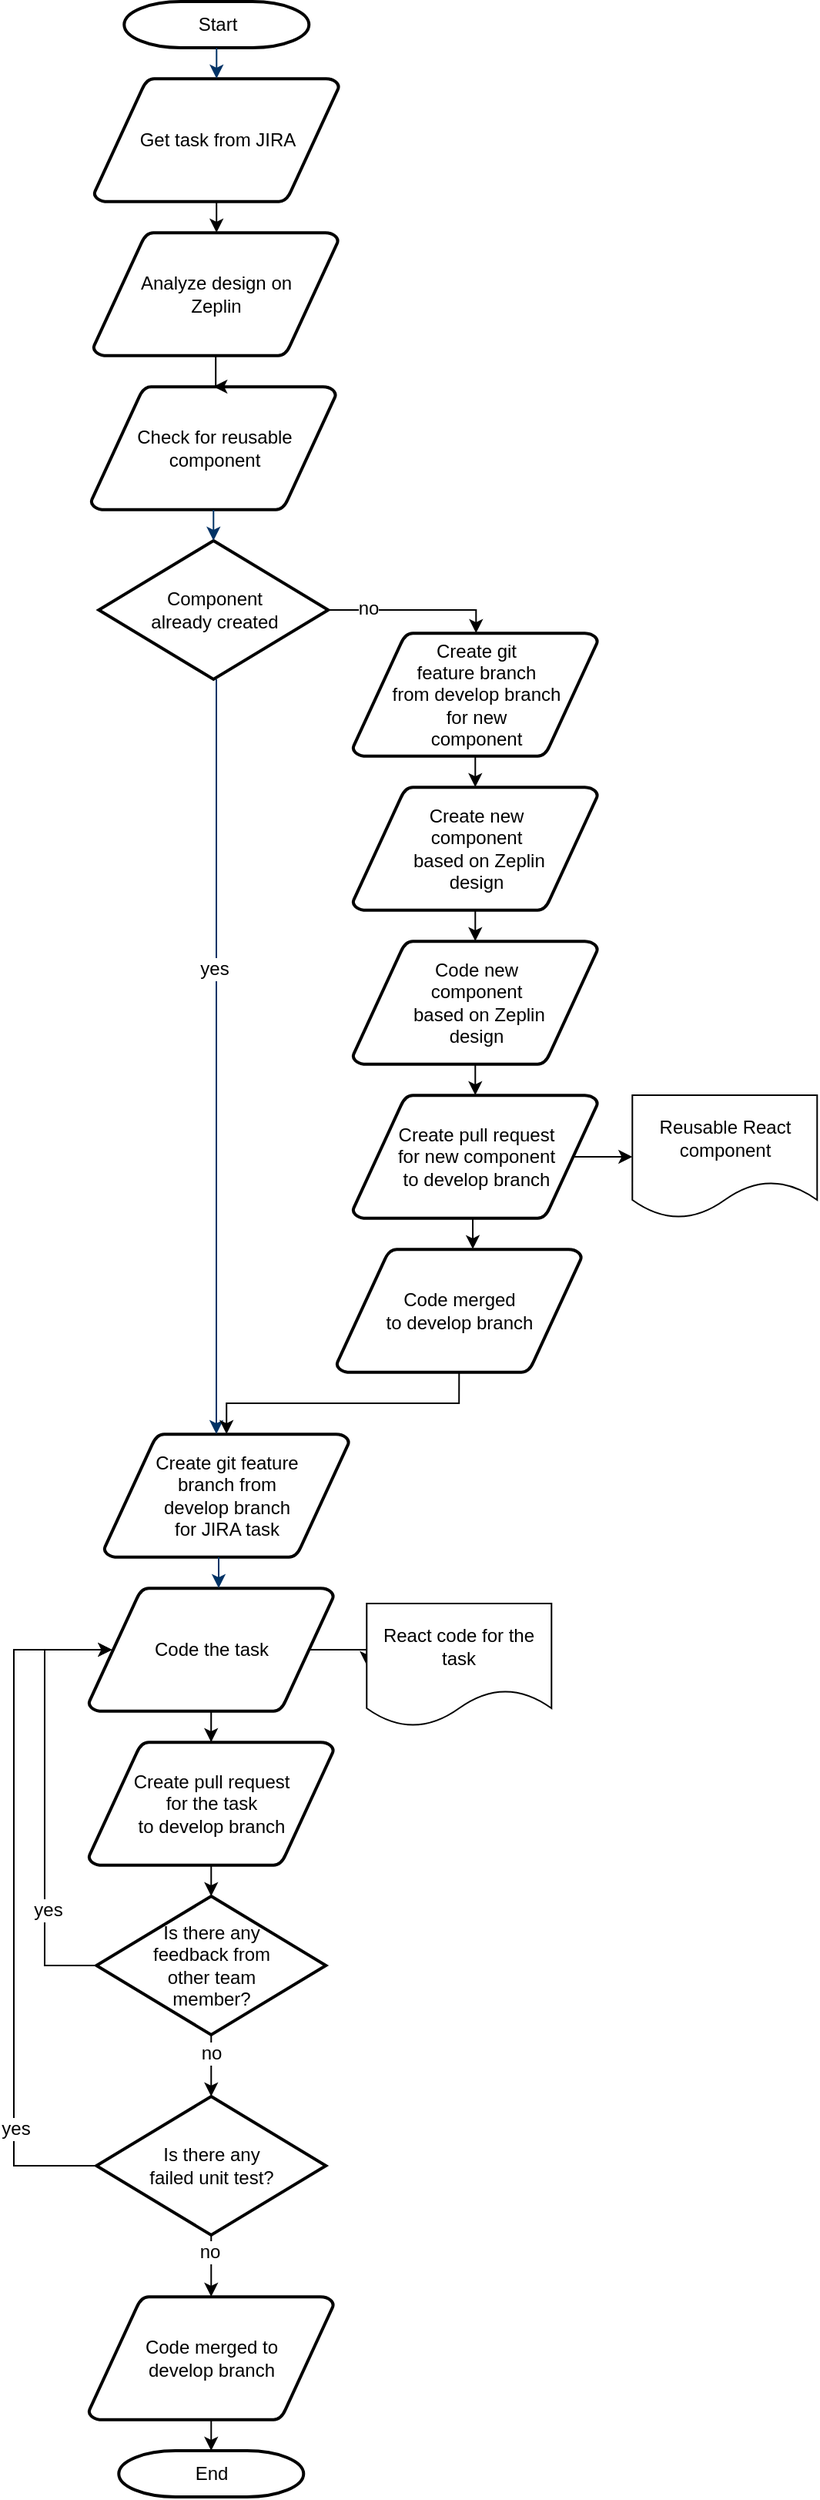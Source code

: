 <mxfile version="12.4.3" type="device" pages="1"><diagram id="6a731a19-8d31-9384-78a2-239565b7b9f0" name="Page-1"><mxGraphModel dx="1678" dy="1066" grid="1" gridSize="10" guides="1" tooltips="1" connect="1" arrows="1" fold="1" page="1" pageScale="1" pageWidth="827" pageHeight="869" background="#ffffff" math="0" shadow="0"><root><mxCell id="0"/><mxCell id="1" parent="0"/><mxCell id="2" value="&lt;div&gt;Start&lt;/div&gt;" style="shape=mxgraph.flowchart.terminator;strokeWidth=2;gradientColor=none;gradientDirection=north;fontStyle=0;html=1;" parent="1" vertex="1"><mxGeometry x="251.64" y="80" width="120" height="30" as="geometry"/></mxCell><mxCell id="Mdln-EjMEMkMVRNfwPRI-56" value="" style="edgeStyle=orthogonalEdgeStyle;rounded=0;orthogonalLoop=1;jettySize=auto;html=1;" edge="1" parent="1" source="3" target="Mdln-EjMEMkMVRNfwPRI-55"><mxGeometry relative="1" as="geometry"/></mxCell><mxCell id="3" value="Get task from JIRA" style="shape=mxgraph.flowchart.data;strokeWidth=2;gradientColor=none;gradientDirection=north;fontStyle=0;html=1;" parent="1" vertex="1"><mxGeometry x="232.14" y="130" width="159" height="80" as="geometry"/></mxCell><mxCell id="4" value="&lt;div&gt;Create git feature&lt;/div&gt;&lt;div&gt;branch from &lt;br&gt;&lt;/div&gt;&lt;div&gt;develop branch &lt;br&gt;&lt;/div&gt;&lt;div&gt;for JIRA task&lt;/div&gt;" style="shape=mxgraph.flowchart.data;strokeWidth=2;gradientColor=none;gradientDirection=north;fontStyle=0;html=1;" parent="1" vertex="1"><mxGeometry x="238.64" y="1010" width="159" height="80" as="geometry"/></mxCell><mxCell id="5" value="&lt;div&gt;Check for reusable&lt;/div&gt;&lt;div&gt; component&lt;/div&gt;" style="shape=mxgraph.flowchart.data;strokeWidth=2;gradientColor=none;gradientDirection=north;fontStyle=0;html=1;" parent="1" vertex="1"><mxGeometry x="230.14" y="330" width="159" height="80" as="geometry"/></mxCell><mxCell id="Mdln-EjMEMkMVRNfwPRI-68" style="edgeStyle=orthogonalEdgeStyle;rounded=0;orthogonalLoop=1;jettySize=auto;html=1;exitX=1;exitY=0.5;exitDx=0;exitDy=0;exitPerimeter=0;" edge="1" parent="1" source="6" target="Mdln-EjMEMkMVRNfwPRI-58"><mxGeometry relative="1" as="geometry"><Array as="points"><mxPoint x="480.14" y="475"/></Array></mxGeometry></mxCell><mxCell id="Mdln-EjMEMkMVRNfwPRI-76" value="&lt;div&gt;no&lt;/div&gt;" style="text;html=1;align=center;verticalAlign=middle;resizable=0;points=[];;labelBackgroundColor=#ffffff;" vertex="1" connectable="0" parent="Mdln-EjMEMkMVRNfwPRI-68"><mxGeometry x="-0.537" y="1" relative="1" as="geometry"><mxPoint as="offset"/></mxGeometry></mxCell><mxCell id="6" value="Component&lt;br&gt;already created" style="shape=mxgraph.flowchart.decision;strokeWidth=2;gradientColor=none;gradientDirection=north;fontStyle=0;html=1;" parent="1" vertex="1"><mxGeometry x="235.14" y="430" width="149" height="90" as="geometry"/></mxCell><mxCell id="7" style="fontStyle=1;strokeColor=#003366;strokeWidth=1;html=1;" parent="1" source="2" target="3" edge="1"><mxGeometry relative="1" as="geometry"/></mxCell><mxCell id="9" style="entryX=0.5;entryY=0;entryPerimeter=0;fontStyle=1;strokeColor=#003366;strokeWidth=1;html=1;" parent="1" source="5" target="6" edge="1"><mxGeometry relative="1" as="geometry"/></mxCell><mxCell id="12" value="" style="edgeStyle=elbowEdgeStyle;elbow=horizontal;fontColor=#001933;fontStyle=1;strokeColor=#003366;strokeWidth=1;html=1;" parent="1" source="6" target="4" edge="1"><mxGeometry x="1.64" y="170" width="100" height="100" as="geometry"><mxPoint x="1.64" y="270" as="sourcePoint"/><mxPoint x="101.64" y="170" as="targetPoint"/></mxGeometry></mxCell><mxCell id="Mdln-EjMEMkMVRNfwPRI-66" value="&lt;div&gt;yes&lt;/div&gt;" style="text;html=1;align=center;verticalAlign=middle;resizable=0;points=[];;labelBackgroundColor=#ffffff;" vertex="1" connectable="0" parent="12"><mxGeometry relative="1" as="geometry"><mxPoint x="-2" y="-57" as="offset"/></mxGeometry></mxCell><mxCell id="Mdln-EjMEMkMVRNfwPRI-80" style="edgeStyle=orthogonalEdgeStyle;rounded=0;orthogonalLoop=1;jettySize=auto;html=1;exitX=0.905;exitY=0.5;exitDx=0;exitDy=0;exitPerimeter=0;entryX=0;entryY=0.5;entryDx=0;entryDy=0;" edge="1" parent="1" source="13" target="Mdln-EjMEMkMVRNfwPRI-79"><mxGeometry relative="1" as="geometry"/></mxCell><mxCell id="Mdln-EjMEMkMVRNfwPRI-83" style="edgeStyle=orthogonalEdgeStyle;rounded=0;orthogonalLoop=1;jettySize=auto;html=1;exitX=0.5;exitY=1;exitDx=0;exitDy=0;exitPerimeter=0;" edge="1" parent="1" source="13" target="Mdln-EjMEMkMVRNfwPRI-82"><mxGeometry relative="1" as="geometry"/></mxCell><mxCell id="13" value="Code the task" style="shape=mxgraph.flowchart.data;strokeWidth=2;gradientColor=none;gradientDirection=north;fontStyle=0;html=1;" parent="1" vertex="1"><mxGeometry x="228.64" y="1110" width="159" height="80" as="geometry"/></mxCell><mxCell id="17" value="" style="edgeStyle=elbowEdgeStyle;elbow=horizontal;fontStyle=1;strokeColor=#003366;strokeWidth=1;html=1;" parent="1" source="4" target="13" edge="1"><mxGeometry x="-0.86" y="630" width="100" height="100" as="geometry"><mxPoint x="-0.86" y="730" as="sourcePoint"/><mxPoint x="99.14" y="630" as="targetPoint"/></mxGeometry></mxCell><mxCell id="Mdln-EjMEMkMVRNfwPRI-57" value="" style="edgeStyle=orthogonalEdgeStyle;rounded=0;orthogonalLoop=1;jettySize=auto;html=1;" edge="1" parent="1" source="Mdln-EjMEMkMVRNfwPRI-55" target="5"><mxGeometry relative="1" as="geometry"/></mxCell><mxCell id="Mdln-EjMEMkMVRNfwPRI-55" value="Analyze design on&lt;br&gt;Zeplin" style="shape=mxgraph.flowchart.data;strokeWidth=2;gradientColor=none;gradientDirection=north;fontStyle=0;html=1;" vertex="1" parent="1"><mxGeometry x="231.64" y="230" width="159" height="80" as="geometry"/></mxCell><mxCell id="Mdln-EjMEMkMVRNfwPRI-69" style="edgeStyle=orthogonalEdgeStyle;rounded=0;orthogonalLoop=1;jettySize=auto;html=1;exitX=0.5;exitY=1;exitDx=0;exitDy=0;exitPerimeter=0;entryX=0.5;entryY=0;entryDx=0;entryDy=0;entryPerimeter=0;" edge="1" parent="1" source="Mdln-EjMEMkMVRNfwPRI-58" target="Mdln-EjMEMkMVRNfwPRI-67"><mxGeometry relative="1" as="geometry"/></mxCell><mxCell id="Mdln-EjMEMkMVRNfwPRI-58" value="&lt;div&gt;Create git &lt;br&gt;&lt;/div&gt;&lt;div&gt;feature branch&lt;/div&gt;&lt;div&gt;from develop branch&lt;/div&gt;&lt;div&gt;for new&lt;/div&gt;&lt;div&gt;component&lt;br&gt;&lt;/div&gt;" style="shape=mxgraph.flowchart.data;strokeWidth=2;gradientColor=none;gradientDirection=north;fontStyle=0;html=1;" vertex="1" parent="1"><mxGeometry x="400.14" y="490" width="159" height="80" as="geometry"/></mxCell><mxCell id="Mdln-EjMEMkMVRNfwPRI-71" style="edgeStyle=orthogonalEdgeStyle;rounded=0;orthogonalLoop=1;jettySize=auto;html=1;exitX=0.5;exitY=1;exitDx=0;exitDy=0;exitPerimeter=0;entryX=0.5;entryY=0;entryDx=0;entryDy=0;entryPerimeter=0;" edge="1" parent="1" source="Mdln-EjMEMkMVRNfwPRI-67" target="Mdln-EjMEMkMVRNfwPRI-70"><mxGeometry relative="1" as="geometry"/></mxCell><mxCell id="Mdln-EjMEMkMVRNfwPRI-67" value="&lt;div&gt;Create new&lt;/div&gt;&lt;div&gt;component&lt;br&gt;&lt;/div&gt;&lt;div&gt;&amp;nbsp;based on Zeplin&lt;/div&gt;&lt;div&gt;design&lt;br&gt;&lt;/div&gt;" style="shape=mxgraph.flowchart.data;strokeWidth=2;gradientColor=none;gradientDirection=north;fontStyle=0;html=1;" vertex="1" parent="1"><mxGeometry x="400.14" y="590" width="159" height="80" as="geometry"/></mxCell><mxCell id="Mdln-EjMEMkMVRNfwPRI-74" style="edgeStyle=orthogonalEdgeStyle;rounded=0;orthogonalLoop=1;jettySize=auto;html=1;exitX=0.5;exitY=1;exitDx=0;exitDy=0;exitPerimeter=0;entryX=0.5;entryY=0;entryDx=0;entryDy=0;entryPerimeter=0;" edge="1" parent="1" source="Mdln-EjMEMkMVRNfwPRI-70" target="Mdln-EjMEMkMVRNfwPRI-73"><mxGeometry relative="1" as="geometry"/></mxCell><mxCell id="Mdln-EjMEMkMVRNfwPRI-70" value="&lt;div&gt;Code new&lt;/div&gt;&lt;div&gt;component&lt;br&gt;&lt;/div&gt;&lt;div&gt;&amp;nbsp;based on Zeplin&lt;/div&gt;&lt;div&gt;design&lt;br&gt;&lt;/div&gt;" style="shape=mxgraph.flowchart.data;strokeWidth=2;gradientColor=none;gradientDirection=north;fontStyle=0;html=1;" vertex="1" parent="1"><mxGeometry x="400.14" y="690" width="159" height="80" as="geometry"/></mxCell><mxCell id="Mdln-EjMEMkMVRNfwPRI-78" style="edgeStyle=orthogonalEdgeStyle;rounded=0;orthogonalLoop=1;jettySize=auto;html=1;exitX=0.905;exitY=0.5;exitDx=0;exitDy=0;exitPerimeter=0;entryX=0;entryY=0.5;entryDx=0;entryDy=0;" edge="1" parent="1" source="Mdln-EjMEMkMVRNfwPRI-73" target="Mdln-EjMEMkMVRNfwPRI-77"><mxGeometry relative="1" as="geometry"/></mxCell><mxCell id="Mdln-EjMEMkMVRNfwPRI-96" style="edgeStyle=orthogonalEdgeStyle;rounded=0;orthogonalLoop=1;jettySize=auto;html=1;exitX=0.5;exitY=1;exitDx=0;exitDy=0;exitPerimeter=0;entryX=0.556;entryY=-0.001;entryDx=0;entryDy=0;entryPerimeter=0;" edge="1" parent="1" source="Mdln-EjMEMkMVRNfwPRI-73" target="Mdln-EjMEMkMVRNfwPRI-94"><mxGeometry relative="1" as="geometry"/></mxCell><mxCell id="Mdln-EjMEMkMVRNfwPRI-73" value="&lt;div&gt;Create pull request&lt;/div&gt;&lt;div&gt;for new component&lt;br&gt;to develop branch&lt;br&gt;&lt;/div&gt;" style="shape=mxgraph.flowchart.data;strokeWidth=2;gradientColor=none;gradientDirection=north;fontStyle=0;html=1;" vertex="1" parent="1"><mxGeometry x="400.14" y="790" width="159" height="80" as="geometry"/></mxCell><mxCell id="Mdln-EjMEMkMVRNfwPRI-77" value="Reusable React component" style="shape=document;whiteSpace=wrap;html=1;boundedLbl=1;" vertex="1" parent="1"><mxGeometry x="581.64" y="790" width="120" height="80" as="geometry"/></mxCell><mxCell id="Mdln-EjMEMkMVRNfwPRI-79" value="React code for the task" style="shape=document;whiteSpace=wrap;html=1;boundedLbl=1;" vertex="1" parent="1"><mxGeometry x="409.14" y="1120" width="120" height="80" as="geometry"/></mxCell><mxCell id="Mdln-EjMEMkMVRNfwPRI-87" style="edgeStyle=orthogonalEdgeStyle;rounded=0;orthogonalLoop=1;jettySize=auto;html=1;exitX=0.5;exitY=1;exitDx=0;exitDy=0;exitPerimeter=0;entryX=0.5;entryY=0;entryDx=0;entryDy=0;entryPerimeter=0;" edge="1" parent="1" source="Mdln-EjMEMkMVRNfwPRI-82" target="Mdln-EjMEMkMVRNfwPRI-86"><mxGeometry relative="1" as="geometry"/></mxCell><mxCell id="Mdln-EjMEMkMVRNfwPRI-82" value="&lt;div&gt;Create pull request&lt;/div&gt;&lt;div&gt;for the task&lt;br&gt;to develop branch&lt;br&gt;&lt;/div&gt;" style="shape=mxgraph.flowchart.data;strokeWidth=2;gradientColor=none;gradientDirection=north;fontStyle=0;html=1;" vertex="1" parent="1"><mxGeometry x="228.64" y="1210" width="159" height="80" as="geometry"/></mxCell><mxCell id="Mdln-EjMEMkMVRNfwPRI-91" style="edgeStyle=orthogonalEdgeStyle;rounded=0;orthogonalLoop=1;jettySize=auto;html=1;exitX=0.5;exitY=1;exitDx=0;exitDy=0;exitPerimeter=0;entryX=0.5;entryY=0;entryDx=0;entryDy=0;entryPerimeter=0;" edge="1" parent="1" source="Mdln-EjMEMkMVRNfwPRI-86" target="Mdln-EjMEMkMVRNfwPRI-90"><mxGeometry relative="1" as="geometry"/></mxCell><mxCell id="Mdln-EjMEMkMVRNfwPRI-107" value="no" style="text;html=1;align=center;verticalAlign=middle;resizable=0;points=[];;labelBackgroundColor=#ffffff;" vertex="1" connectable="0" parent="Mdln-EjMEMkMVRNfwPRI-91"><mxGeometry x="-0.412" relative="1" as="geometry"><mxPoint as="offset"/></mxGeometry></mxCell><mxCell id="Mdln-EjMEMkMVRNfwPRI-103" style="edgeStyle=orthogonalEdgeStyle;rounded=0;orthogonalLoop=1;jettySize=auto;html=1;exitX=0;exitY=0.5;exitDx=0;exitDy=0;exitPerimeter=0;entryX=0.095;entryY=0.5;entryDx=0;entryDy=0;entryPerimeter=0;" edge="1" parent="1" source="Mdln-EjMEMkMVRNfwPRI-86" target="13"><mxGeometry relative="1" as="geometry"><Array as="points"><mxPoint x="200" y="1355"/><mxPoint x="200" y="1150"/></Array></mxGeometry></mxCell><mxCell id="Mdln-EjMEMkMVRNfwPRI-104" value="yes" style="text;html=1;align=center;verticalAlign=middle;resizable=0;points=[];;labelBackgroundColor=#ffffff;" vertex="1" connectable="0" parent="Mdln-EjMEMkMVRNfwPRI-103"><mxGeometry x="-0.508" y="-2" relative="1" as="geometry"><mxPoint as="offset"/></mxGeometry></mxCell><mxCell id="Mdln-EjMEMkMVRNfwPRI-86" value="&lt;div&gt;Is there any&lt;/div&gt;&lt;div&gt;feedback from&lt;/div&gt;&lt;div&gt;other team&lt;/div&gt;&lt;div&gt;member?&lt;br&gt;&lt;/div&gt;" style="shape=mxgraph.flowchart.decision;strokeWidth=2;gradientColor=none;gradientDirection=north;fontStyle=0;html=1;" vertex="1" parent="1"><mxGeometry x="233.64" y="1310" width="149" height="90" as="geometry"/></mxCell><mxCell id="Mdln-EjMEMkMVRNfwPRI-100" style="edgeStyle=orthogonalEdgeStyle;rounded=0;orthogonalLoop=1;jettySize=auto;html=1;exitX=0.5;exitY=1;exitDx=0;exitDy=0;exitPerimeter=0;entryX=0.5;entryY=0;entryDx=0;entryDy=0;entryPerimeter=0;" edge="1" parent="1" source="Mdln-EjMEMkMVRNfwPRI-90" target="Mdln-EjMEMkMVRNfwPRI-99"><mxGeometry relative="1" as="geometry"/></mxCell><mxCell id="Mdln-EjMEMkMVRNfwPRI-106" value="no" style="text;html=1;align=center;verticalAlign=middle;resizable=0;points=[];;labelBackgroundColor=#ffffff;" vertex="1" connectable="0" parent="Mdln-EjMEMkMVRNfwPRI-100"><mxGeometry x="-0.471" y="-1" relative="1" as="geometry"><mxPoint as="offset"/></mxGeometry></mxCell><mxCell id="Mdln-EjMEMkMVRNfwPRI-108" style="edgeStyle=orthogonalEdgeStyle;rounded=0;orthogonalLoop=1;jettySize=auto;html=1;exitX=0;exitY=0.5;exitDx=0;exitDy=0;exitPerimeter=0;entryX=0.095;entryY=0.5;entryDx=0;entryDy=0;entryPerimeter=0;" edge="1" parent="1" source="Mdln-EjMEMkMVRNfwPRI-90" target="13"><mxGeometry relative="1" as="geometry"><Array as="points"><mxPoint x="180" y="1485"/><mxPoint x="180" y="1150"/></Array></mxGeometry></mxCell><mxCell id="Mdln-EjMEMkMVRNfwPRI-109" value="yes" style="text;html=1;align=center;verticalAlign=middle;resizable=0;points=[];;labelBackgroundColor=#ffffff;" vertex="1" connectable="0" parent="Mdln-EjMEMkMVRNfwPRI-108"><mxGeometry x="-0.766" y="-24" relative="1" as="geometry"><mxPoint as="offset"/></mxGeometry></mxCell><mxCell id="Mdln-EjMEMkMVRNfwPRI-90" value="&lt;div&gt;Is there any&lt;/div&gt;&lt;div&gt;failed unit test?&lt;br&gt;&lt;/div&gt;" style="shape=mxgraph.flowchart.decision;strokeWidth=2;gradientColor=none;gradientDirection=north;fontStyle=0;html=1;" vertex="1" parent="1"><mxGeometry x="233.64" y="1440" width="149" height="90" as="geometry"/></mxCell><mxCell id="Mdln-EjMEMkMVRNfwPRI-97" style="edgeStyle=orthogonalEdgeStyle;rounded=0;orthogonalLoop=1;jettySize=auto;html=1;exitX=0.5;exitY=1;exitDx=0;exitDy=0;exitPerimeter=0;" edge="1" parent="1" source="Mdln-EjMEMkMVRNfwPRI-94" target="4"><mxGeometry relative="1" as="geometry"/></mxCell><mxCell id="Mdln-EjMEMkMVRNfwPRI-94" value="&lt;div&gt;Code merged&lt;/div&gt;&lt;div&gt;to develop branch&lt;br&gt;&lt;/div&gt;" style="shape=mxgraph.flowchart.data;strokeWidth=2;gradientColor=none;gradientDirection=north;fontStyle=0;html=1;" vertex="1" parent="1"><mxGeometry x="389.64" y="890" width="159" height="80" as="geometry"/></mxCell><mxCell id="Mdln-EjMEMkMVRNfwPRI-102" style="edgeStyle=orthogonalEdgeStyle;rounded=0;orthogonalLoop=1;jettySize=auto;html=1;exitX=0.5;exitY=1;exitDx=0;exitDy=0;exitPerimeter=0;entryX=0.5;entryY=0;entryDx=0;entryDy=0;entryPerimeter=0;" edge="1" parent="1" source="Mdln-EjMEMkMVRNfwPRI-99" target="Mdln-EjMEMkMVRNfwPRI-101"><mxGeometry relative="1" as="geometry"/></mxCell><mxCell id="Mdln-EjMEMkMVRNfwPRI-99" value="&lt;div&gt;Code merged to&lt;/div&gt;&lt;div&gt;develop branch&lt;br&gt;&lt;/div&gt;" style="shape=mxgraph.flowchart.data;strokeWidth=2;gradientColor=none;gradientDirection=north;fontStyle=0;html=1;" vertex="1" parent="1"><mxGeometry x="228.64" y="1570" width="159" height="80" as="geometry"/></mxCell><mxCell id="Mdln-EjMEMkMVRNfwPRI-101" value="&lt;div&gt;End&lt;/div&gt;" style="shape=mxgraph.flowchart.terminator;strokeWidth=2;gradientColor=none;gradientDirection=north;fontStyle=0;html=1;" vertex="1" parent="1"><mxGeometry x="248.14" y="1670" width="120" height="30" as="geometry"/></mxCell></root></mxGraphModel></diagram></mxfile>